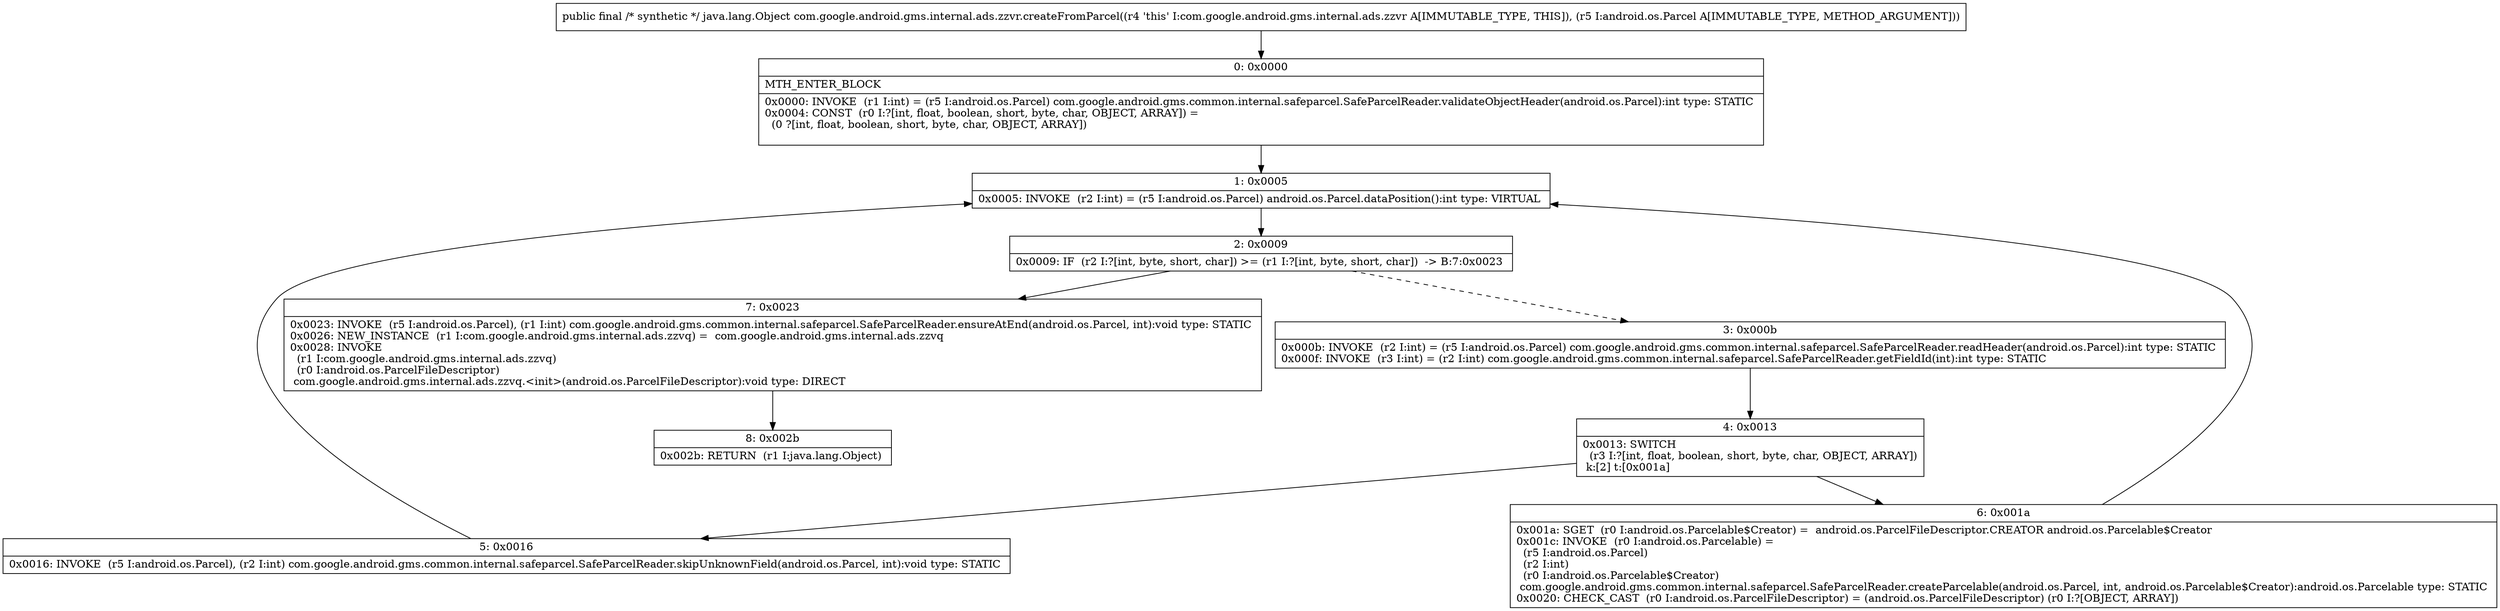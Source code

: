 digraph "CFG forcom.google.android.gms.internal.ads.zzvr.createFromParcel(Landroid\/os\/Parcel;)Ljava\/lang\/Object;" {
Node_0 [shape=record,label="{0\:\ 0x0000|MTH_ENTER_BLOCK\l|0x0000: INVOKE  (r1 I:int) = (r5 I:android.os.Parcel) com.google.android.gms.common.internal.safeparcel.SafeParcelReader.validateObjectHeader(android.os.Parcel):int type: STATIC \l0x0004: CONST  (r0 I:?[int, float, boolean, short, byte, char, OBJECT, ARRAY]) = \l  (0 ?[int, float, boolean, short, byte, char, OBJECT, ARRAY])\l \l}"];
Node_1 [shape=record,label="{1\:\ 0x0005|0x0005: INVOKE  (r2 I:int) = (r5 I:android.os.Parcel) android.os.Parcel.dataPosition():int type: VIRTUAL \l}"];
Node_2 [shape=record,label="{2\:\ 0x0009|0x0009: IF  (r2 I:?[int, byte, short, char]) \>= (r1 I:?[int, byte, short, char])  \-\> B:7:0x0023 \l}"];
Node_3 [shape=record,label="{3\:\ 0x000b|0x000b: INVOKE  (r2 I:int) = (r5 I:android.os.Parcel) com.google.android.gms.common.internal.safeparcel.SafeParcelReader.readHeader(android.os.Parcel):int type: STATIC \l0x000f: INVOKE  (r3 I:int) = (r2 I:int) com.google.android.gms.common.internal.safeparcel.SafeParcelReader.getFieldId(int):int type: STATIC \l}"];
Node_4 [shape=record,label="{4\:\ 0x0013|0x0013: SWITCH  \l  (r3 I:?[int, float, boolean, short, byte, char, OBJECT, ARRAY])\l k:[2] t:[0x001a] \l}"];
Node_5 [shape=record,label="{5\:\ 0x0016|0x0016: INVOKE  (r5 I:android.os.Parcel), (r2 I:int) com.google.android.gms.common.internal.safeparcel.SafeParcelReader.skipUnknownField(android.os.Parcel, int):void type: STATIC \l}"];
Node_6 [shape=record,label="{6\:\ 0x001a|0x001a: SGET  (r0 I:android.os.Parcelable$Creator) =  android.os.ParcelFileDescriptor.CREATOR android.os.Parcelable$Creator \l0x001c: INVOKE  (r0 I:android.os.Parcelable) = \l  (r5 I:android.os.Parcel)\l  (r2 I:int)\l  (r0 I:android.os.Parcelable$Creator)\l com.google.android.gms.common.internal.safeparcel.SafeParcelReader.createParcelable(android.os.Parcel, int, android.os.Parcelable$Creator):android.os.Parcelable type: STATIC \l0x0020: CHECK_CAST  (r0 I:android.os.ParcelFileDescriptor) = (android.os.ParcelFileDescriptor) (r0 I:?[OBJECT, ARRAY]) \l}"];
Node_7 [shape=record,label="{7\:\ 0x0023|0x0023: INVOKE  (r5 I:android.os.Parcel), (r1 I:int) com.google.android.gms.common.internal.safeparcel.SafeParcelReader.ensureAtEnd(android.os.Parcel, int):void type: STATIC \l0x0026: NEW_INSTANCE  (r1 I:com.google.android.gms.internal.ads.zzvq) =  com.google.android.gms.internal.ads.zzvq \l0x0028: INVOKE  \l  (r1 I:com.google.android.gms.internal.ads.zzvq)\l  (r0 I:android.os.ParcelFileDescriptor)\l com.google.android.gms.internal.ads.zzvq.\<init\>(android.os.ParcelFileDescriptor):void type: DIRECT \l}"];
Node_8 [shape=record,label="{8\:\ 0x002b|0x002b: RETURN  (r1 I:java.lang.Object) \l}"];
MethodNode[shape=record,label="{public final \/* synthetic *\/ java.lang.Object com.google.android.gms.internal.ads.zzvr.createFromParcel((r4 'this' I:com.google.android.gms.internal.ads.zzvr A[IMMUTABLE_TYPE, THIS]), (r5 I:android.os.Parcel A[IMMUTABLE_TYPE, METHOD_ARGUMENT])) }"];
MethodNode -> Node_0;
Node_0 -> Node_1;
Node_1 -> Node_2;
Node_2 -> Node_3[style=dashed];
Node_2 -> Node_7;
Node_3 -> Node_4;
Node_4 -> Node_5;
Node_4 -> Node_6;
Node_5 -> Node_1;
Node_6 -> Node_1;
Node_7 -> Node_8;
}

